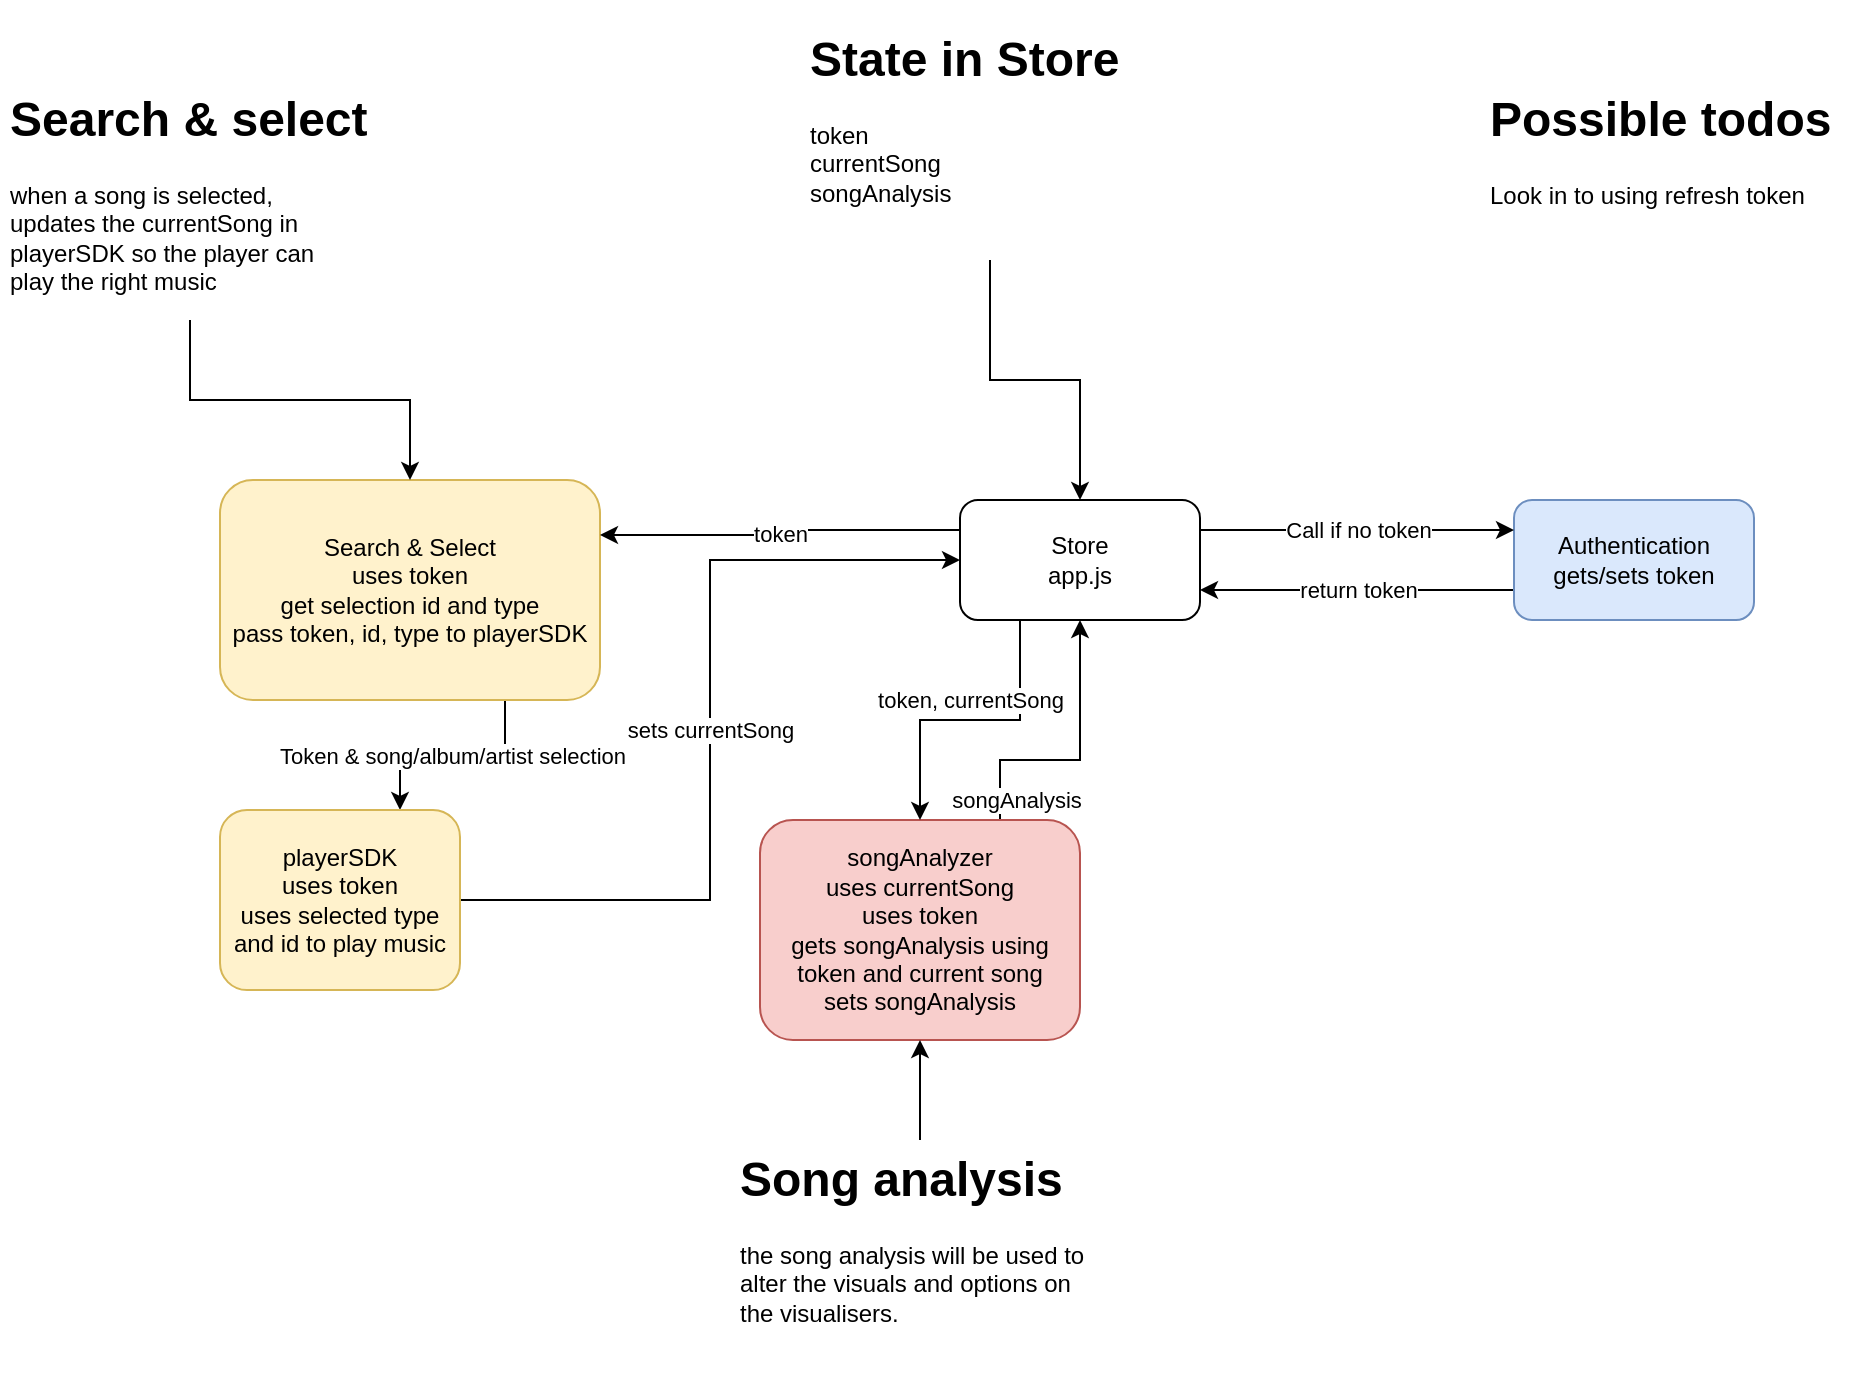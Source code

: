 <mxfile version="13.9.9" type="device"><diagram id="W4ThytaE-aFUAmgI6mxa" name="Page-1"><mxGraphModel dx="1086" dy="2135" grid="1" gridSize="10" guides="1" tooltips="1" connect="1" arrows="1" fold="1" page="1" pageScale="1" pageWidth="827" pageHeight="1169" math="0" shadow="0"><root><mxCell id="0"/><mxCell id="1" parent="0"/><mxCell id="y0AbD3Utwl0WiW5Lxmop-15" style="edgeStyle=orthogonalEdgeStyle;rounded=0;orthogonalLoop=1;jettySize=auto;html=1;" edge="1" parent="1" source="y0AbD3Utwl0WiW5Lxmop-1" target="y0AbD3Utwl0WiW5Lxmop-12"><mxGeometry relative="1" as="geometry"/></mxCell><mxCell id="y0AbD3Utwl0WiW5Lxmop-1" value="&lt;h1&gt;State in Store&lt;/h1&gt;&lt;div&gt;token&lt;/div&gt;&lt;div&gt;currentSong&lt;/div&gt;&lt;div&gt;songAnalysis&lt;/div&gt;" style="text;html=1;strokeColor=none;fillColor=none;spacing=5;spacingTop=-20;whiteSpace=wrap;overflow=hidden;rounded=0;" vertex="1" parent="1"><mxGeometry x="470" y="-40" width="190" height="120" as="geometry"/></mxCell><mxCell id="y0AbD3Utwl0WiW5Lxmop-14" value="return token" style="edgeStyle=orthogonalEdgeStyle;rounded=0;orthogonalLoop=1;jettySize=auto;html=1;exitX=0;exitY=0.75;exitDx=0;exitDy=0;entryX=1;entryY=0.75;entryDx=0;entryDy=0;" edge="1" parent="1" source="y0AbD3Utwl0WiW5Lxmop-2" target="y0AbD3Utwl0WiW5Lxmop-12"><mxGeometry relative="1" as="geometry"/></mxCell><mxCell id="y0AbD3Utwl0WiW5Lxmop-2" value="Authentication&lt;br&gt;gets/sets token" style="rounded=1;whiteSpace=wrap;html=1;fillColor=#dae8fc;strokeColor=#6c8ebf;" vertex="1" parent="1"><mxGeometry x="827" y="200" width="120" height="60" as="geometry"/></mxCell><mxCell id="y0AbD3Utwl0WiW5Lxmop-24" value="Token &amp;amp; song/album/artist selection" style="edgeStyle=orthogonalEdgeStyle;rounded=0;orthogonalLoop=1;jettySize=auto;html=1;exitX=0.75;exitY=1;exitDx=0;exitDy=0;entryX=0.75;entryY=0;entryDx=0;entryDy=0;" edge="1" parent="1" source="y0AbD3Utwl0WiW5Lxmop-5" target="y0AbD3Utwl0WiW5Lxmop-8"><mxGeometry relative="1" as="geometry"/></mxCell><mxCell id="y0AbD3Utwl0WiW5Lxmop-5" value="Search &amp;amp; Select&lt;br&gt;uses token&lt;br&gt;get selection id and type&lt;br&gt;pass token, id, type to playerSDK" style="rounded=1;whiteSpace=wrap;html=1;fillColor=#fff2cc;strokeColor=#d6b656;" vertex="1" parent="1"><mxGeometry x="180" y="190" width="190" height="110" as="geometry"/></mxCell><mxCell id="y0AbD3Utwl0WiW5Lxmop-33" value="sets currentSong" style="edgeStyle=orthogonalEdgeStyle;rounded=0;orthogonalLoop=1;jettySize=auto;html=1;entryX=0;entryY=0.5;entryDx=0;entryDy=0;" edge="1" parent="1" source="y0AbD3Utwl0WiW5Lxmop-8" target="y0AbD3Utwl0WiW5Lxmop-12"><mxGeometry relative="1" as="geometry"/></mxCell><mxCell id="y0AbD3Utwl0WiW5Lxmop-8" value="playerSDK&lt;br&gt;uses token&lt;br&gt;uses selected type and id to play music" style="rounded=1;whiteSpace=wrap;html=1;fillColor=#fff2cc;strokeColor=#d6b656;" vertex="1" parent="1"><mxGeometry x="180" y="355" width="120" height="90" as="geometry"/></mxCell><mxCell id="y0AbD3Utwl0WiW5Lxmop-29" value="songAnalysis" style="edgeStyle=orthogonalEdgeStyle;rounded=0;orthogonalLoop=1;jettySize=auto;html=1;exitX=0.75;exitY=0;exitDx=0;exitDy=0;entryX=0.5;entryY=1;entryDx=0;entryDy=0;" edge="1" parent="1" source="y0AbD3Utwl0WiW5Lxmop-11" target="y0AbD3Utwl0WiW5Lxmop-12"><mxGeometry x="-0.455" y="-20" relative="1" as="geometry"><Array as="points"><mxPoint x="570" y="330"/><mxPoint x="610" y="330"/></Array><mxPoint as="offset"/></mxGeometry></mxCell><mxCell id="y0AbD3Utwl0WiW5Lxmop-11" value="songAnalyzer&lt;br&gt;uses currentSong&lt;br&gt;uses token&lt;br&gt;gets songAnalysis using token and current song&lt;br&gt;sets songAnalysis" style="rounded=1;whiteSpace=wrap;html=1;fillColor=#f8cecc;strokeColor=#b85450;" vertex="1" parent="1"><mxGeometry x="450" y="360" width="160" height="110" as="geometry"/></mxCell><mxCell id="y0AbD3Utwl0WiW5Lxmop-13" value="Call if no token" style="edgeStyle=orthogonalEdgeStyle;rounded=0;orthogonalLoop=1;jettySize=auto;html=1;exitX=1;exitY=0.25;exitDx=0;exitDy=0;entryX=0;entryY=0.25;entryDx=0;entryDy=0;" edge="1" parent="1" source="y0AbD3Utwl0WiW5Lxmop-12" target="y0AbD3Utwl0WiW5Lxmop-2"><mxGeometry relative="1" as="geometry"/></mxCell><mxCell id="y0AbD3Utwl0WiW5Lxmop-26" value="token" style="edgeStyle=orthogonalEdgeStyle;rounded=0;orthogonalLoop=1;jettySize=auto;html=1;exitX=0;exitY=0.25;exitDx=0;exitDy=0;entryX=1;entryY=0.25;entryDx=0;entryDy=0;" edge="1" parent="1" source="y0AbD3Utwl0WiW5Lxmop-12" target="y0AbD3Utwl0WiW5Lxmop-5"><mxGeometry relative="1" as="geometry"/></mxCell><mxCell id="y0AbD3Utwl0WiW5Lxmop-27" value="token, currentSong" style="edgeStyle=orthogonalEdgeStyle;rounded=0;orthogonalLoop=1;jettySize=auto;html=1;exitX=0.25;exitY=1;exitDx=0;exitDy=0;entryX=0.5;entryY=0;entryDx=0;entryDy=0;" edge="1" parent="1" source="y0AbD3Utwl0WiW5Lxmop-12" target="y0AbD3Utwl0WiW5Lxmop-11"><mxGeometry y="-10" relative="1" as="geometry"><mxPoint x="570" y="400" as="targetPoint"/><mxPoint as="offset"/></mxGeometry></mxCell><mxCell id="y0AbD3Utwl0WiW5Lxmop-12" value="Store&lt;br&gt;app.js" style="rounded=1;whiteSpace=wrap;html=1;" vertex="1" parent="1"><mxGeometry x="550" y="200" width="120" height="60" as="geometry"/></mxCell><mxCell id="y0AbD3Utwl0WiW5Lxmop-36" style="edgeStyle=orthogonalEdgeStyle;rounded=0;orthogonalLoop=1;jettySize=auto;html=1;entryX=0.5;entryY=0;entryDx=0;entryDy=0;" edge="1" parent="1" source="y0AbD3Utwl0WiW5Lxmop-23" target="y0AbD3Utwl0WiW5Lxmop-5"><mxGeometry relative="1" as="geometry"/></mxCell><mxCell id="y0AbD3Utwl0WiW5Lxmop-23" value="&lt;h1&gt;Search &amp;amp; select&lt;/h1&gt;&lt;div&gt;when a song is selected,&lt;/div&gt;&lt;div&gt;updates the currentSong in&lt;/div&gt;&lt;div&gt;playerSDK so the player can&lt;/div&gt;&lt;div&gt;play the right music&lt;/div&gt;" style="text;html=1;strokeColor=none;fillColor=none;spacing=5;spacingTop=-20;whiteSpace=wrap;overflow=hidden;rounded=0;" vertex="1" parent="1"><mxGeometry x="70" y="-10" width="190" height="120" as="geometry"/></mxCell><mxCell id="y0AbD3Utwl0WiW5Lxmop-37" style="edgeStyle=orthogonalEdgeStyle;rounded=0;orthogonalLoop=1;jettySize=auto;html=1;" edge="1" parent="1" source="y0AbD3Utwl0WiW5Lxmop-32" target="y0AbD3Utwl0WiW5Lxmop-11"><mxGeometry relative="1" as="geometry"/></mxCell><mxCell id="y0AbD3Utwl0WiW5Lxmop-32" value="&lt;h1&gt;Song analysis&lt;/h1&gt;&lt;div&gt;the song analysis will be used to alter the visuals and options on the visualisers.&lt;/div&gt;" style="text;html=1;strokeColor=none;fillColor=none;spacing=5;spacingTop=-20;whiteSpace=wrap;overflow=hidden;rounded=0;" vertex="1" parent="1"><mxGeometry x="435" y="520" width="190" height="120" as="geometry"/></mxCell><mxCell id="y0AbD3Utwl0WiW5Lxmop-35" value="&lt;h1&gt;Possible todos&lt;/h1&gt;&lt;p&gt;Look in to using refresh token&lt;/p&gt;" style="text;html=1;strokeColor=none;fillColor=none;spacing=5;spacingTop=-20;whiteSpace=wrap;overflow=hidden;rounded=0;" vertex="1" parent="1"><mxGeometry x="810" y="-10" width="190" height="120" as="geometry"/></mxCell></root></mxGraphModel></diagram></mxfile>